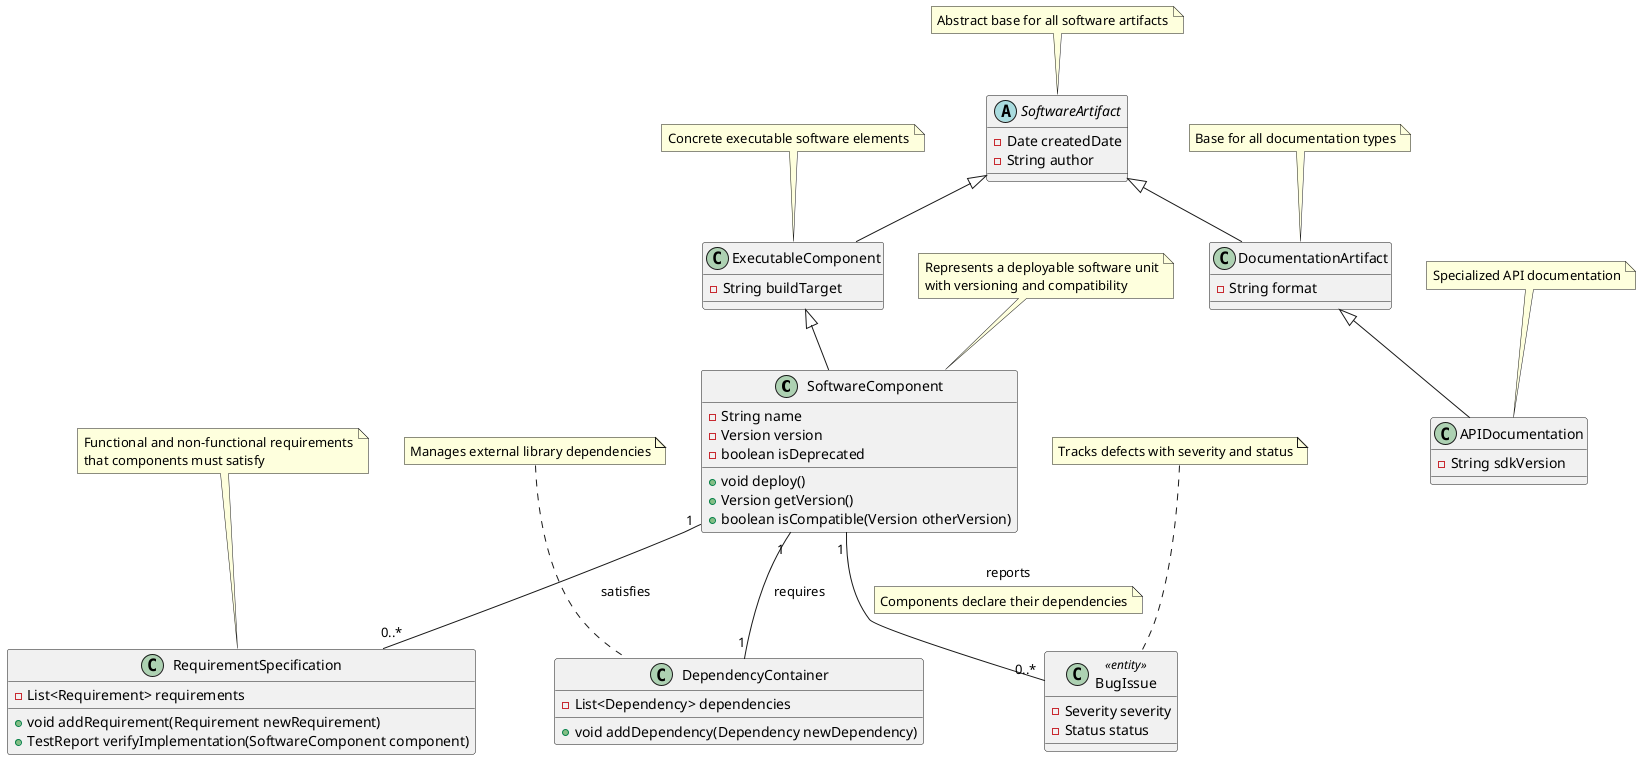 :

#corrected model
```plantuml
@startuml

class SoftwareComponent {
  - String name
  - Version version
  - boolean isDeprecated
  + void deploy()
  + Version getVersion()
  + boolean isCompatible(Version otherVersion)
}

class RequirementSpecification {
  - List<Requirement> requirements
  + void addRequirement(Requirement newRequirement)
  + TestReport verifyImplementation(SoftwareComponent component)
}

class BugIssue <<entity>> {
  - Severity severity
  - Status status
}

class DependencyContainer {
  - List<Dependency> dependencies
  + void addDependency(Dependency newDependency)
}

abstract class SoftwareArtifact {
  - Date createdDate
  - String author
}

class ExecutableComponent {
  - String buildTarget
}

class DocumentationArtifact {
  - String format
}

class APIDocumentation {
  - String sdkVersion
}

SoftwareArtifact <|-- ExecutableComponent
SoftwareArtifact <|-- DocumentationArtifact
ExecutableComponent <|-- SoftwareComponent
DocumentationArtifact <|-- APIDocumentation
SoftwareComponent "1" -- "0..*" RequirementSpecification : satisfies
SoftwareComponent "1" -- "1" DependencyContainer : requires
SoftwareComponent "1" -- "0..*" BugIssue : reports

note top of SoftwareComponent: Represents a deployable software unit\nwith versioning and compatibility
note top of RequirementSpecification: Functional and non-functional requirements\nthat components must satisfy
note top of BugIssue: Tracks defects with severity and status
note top of DependencyContainer: Manages external library dependencies
note top of SoftwareArtifact: Abstract base for all software artifacts
note top of ExecutableComponent: Concrete executable software elements
note top of DocumentationArtifact: Base for all documentation types
note top of APIDocumentation: Specialized API documentation

note on link: General software artifact hierarchy
note on link: Components implement requirement specs
note on link: Components report bugs but don't own them
note on link: Components declare their dependencies
@enduml
